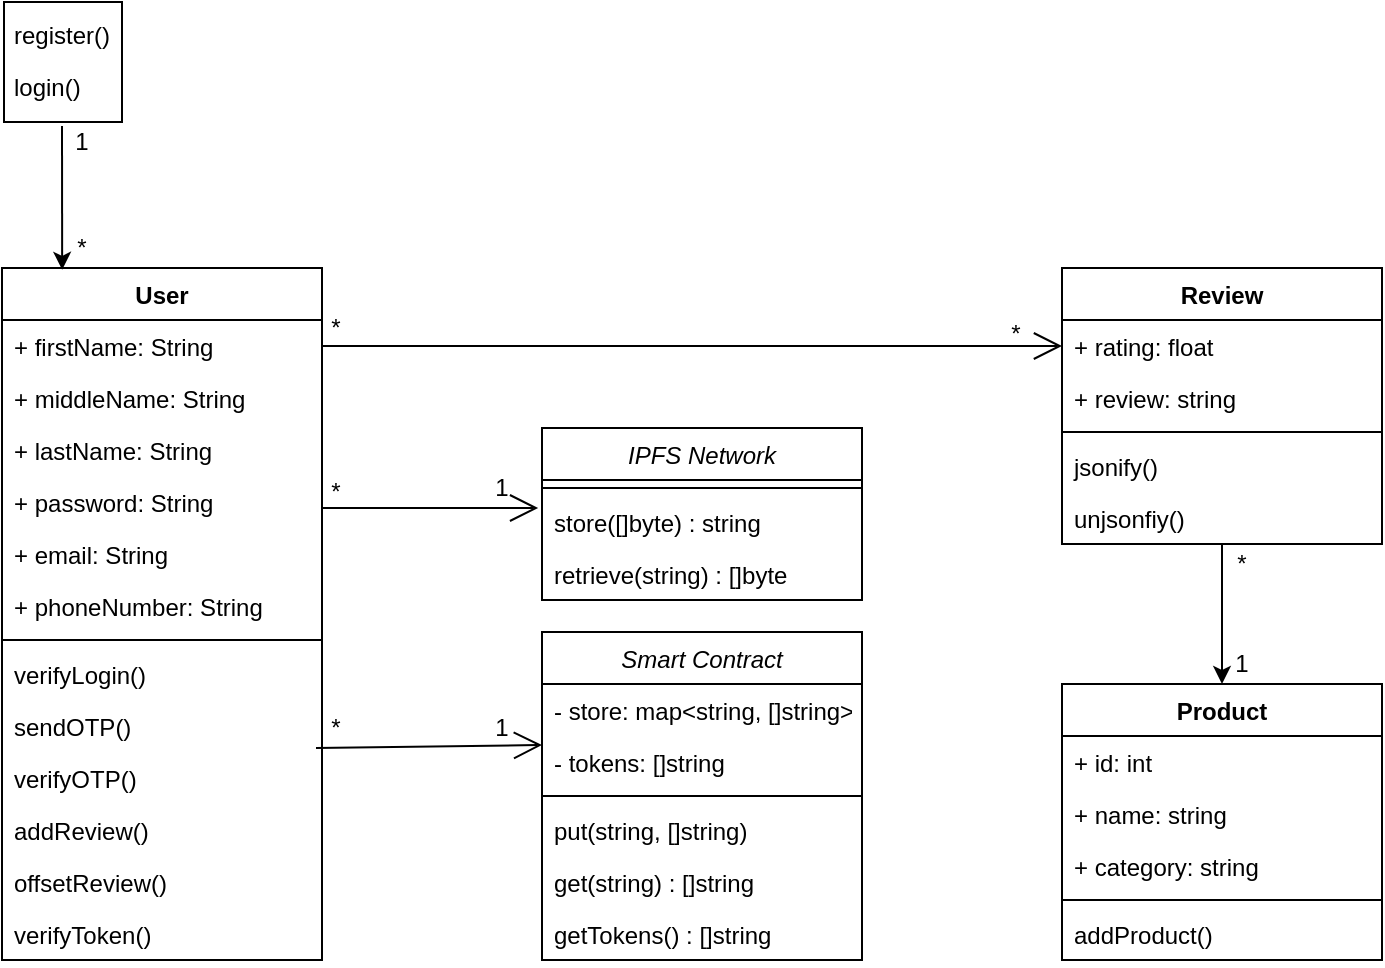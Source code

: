 <mxfile version="14.4.2" type="device"><diagram id="wdPWz4JIPlnxMpHDHww-" name="Page-1"><mxGraphModel dx="958" dy="568" grid="1" gridSize="10" guides="1" tooltips="1" connect="1" arrows="1" fold="1" page="1" pageScale="1" pageWidth="850" pageHeight="1100" math="0" shadow="0"><root><mxCell id="0"/><mxCell id="1" parent="0"/><mxCell id="s7AOD7sa34dvjV7KfI_O-47" value="" style="rounded=0;whiteSpace=wrap;html=1;" vertex="1" parent="1"><mxGeometry x="131" y="27" width="59" height="60" as="geometry"/></mxCell><mxCell id="s7AOD7sa34dvjV7KfI_O-8" value="User" style="swimlane;fontStyle=1;align=center;verticalAlign=top;childLayout=stackLayout;horizontal=1;startSize=26;horizontalStack=0;resizeParent=1;resizeParentMax=0;resizeLast=0;collapsible=1;marginBottom=0;" vertex="1" parent="1"><mxGeometry x="130" y="160" width="160" height="346" as="geometry"/></mxCell><mxCell id="s7AOD7sa34dvjV7KfI_O-12" value="+ firstName: String" style="text;strokeColor=none;fillColor=none;align=left;verticalAlign=top;spacingLeft=4;spacingRight=4;overflow=hidden;rotatable=0;points=[[0,0.5],[1,0.5]];portConstraint=eastwest;" vertex="1" parent="s7AOD7sa34dvjV7KfI_O-8"><mxGeometry y="26" width="160" height="26" as="geometry"/></mxCell><mxCell id="s7AOD7sa34dvjV7KfI_O-13" value="+ middleName: String" style="text;strokeColor=none;fillColor=none;align=left;verticalAlign=top;spacingLeft=4;spacingRight=4;overflow=hidden;rotatable=0;points=[[0,0.5],[1,0.5]];portConstraint=eastwest;" vertex="1" parent="s7AOD7sa34dvjV7KfI_O-8"><mxGeometry y="52" width="160" height="26" as="geometry"/></mxCell><mxCell id="s7AOD7sa34dvjV7KfI_O-14" value="+ lastName: String" style="text;strokeColor=none;fillColor=none;align=left;verticalAlign=top;spacingLeft=4;spacingRight=4;overflow=hidden;rotatable=0;points=[[0,0.5],[1,0.5]];portConstraint=eastwest;" vertex="1" parent="s7AOD7sa34dvjV7KfI_O-8"><mxGeometry y="78" width="160" height="26" as="geometry"/></mxCell><mxCell id="s7AOD7sa34dvjV7KfI_O-17" value="+ password: String" style="text;strokeColor=none;fillColor=none;align=left;verticalAlign=top;spacingLeft=4;spacingRight=4;overflow=hidden;rotatable=0;points=[[0,0.5],[1,0.5]];portConstraint=eastwest;" vertex="1" parent="s7AOD7sa34dvjV7KfI_O-8"><mxGeometry y="104" width="160" height="26" as="geometry"/></mxCell><mxCell id="s7AOD7sa34dvjV7KfI_O-16" value="+ email: String" style="text;strokeColor=none;fillColor=none;align=left;verticalAlign=top;spacingLeft=4;spacingRight=4;overflow=hidden;rotatable=0;points=[[0,0.5],[1,0.5]];portConstraint=eastwest;" vertex="1" parent="s7AOD7sa34dvjV7KfI_O-8"><mxGeometry y="130" width="160" height="26" as="geometry"/></mxCell><mxCell id="s7AOD7sa34dvjV7KfI_O-15" value="+ phoneNumber: String" style="text;strokeColor=none;fillColor=none;align=left;verticalAlign=top;spacingLeft=4;spacingRight=4;overflow=hidden;rotatable=0;points=[[0,0.5],[1,0.5]];portConstraint=eastwest;" vertex="1" parent="s7AOD7sa34dvjV7KfI_O-8"><mxGeometry y="156" width="160" height="26" as="geometry"/></mxCell><mxCell id="s7AOD7sa34dvjV7KfI_O-10" value="" style="line;strokeWidth=1;fillColor=none;align=left;verticalAlign=middle;spacingTop=-1;spacingLeft=3;spacingRight=3;rotatable=0;labelPosition=right;points=[];portConstraint=eastwest;" vertex="1" parent="s7AOD7sa34dvjV7KfI_O-8"><mxGeometry y="182" width="160" height="8" as="geometry"/></mxCell><mxCell id="s7AOD7sa34dvjV7KfI_O-23" value="verifyLogin()" style="text;strokeColor=none;fillColor=none;align=left;verticalAlign=top;spacingLeft=4;spacingRight=4;overflow=hidden;rotatable=0;points=[[0,0.5],[1,0.5]];portConstraint=eastwest;" vertex="1" parent="s7AOD7sa34dvjV7KfI_O-8"><mxGeometry y="190" width="160" height="26" as="geometry"/></mxCell><mxCell id="s7AOD7sa34dvjV7KfI_O-31" value="sendOTP()" style="text;strokeColor=none;fillColor=none;align=left;verticalAlign=top;spacingLeft=4;spacingRight=4;overflow=hidden;rotatable=0;points=[[0,0.5],[1,0.5]];portConstraint=eastwest;" vertex="1" parent="s7AOD7sa34dvjV7KfI_O-8"><mxGeometry y="216" width="160" height="26" as="geometry"/></mxCell><mxCell id="s7AOD7sa34dvjV7KfI_O-30" value="verifyOTP()" style="text;strokeColor=none;fillColor=none;align=left;verticalAlign=top;spacingLeft=4;spacingRight=4;overflow=hidden;rotatable=0;points=[[0,0.5],[1,0.5]];portConstraint=eastwest;" vertex="1" parent="s7AOD7sa34dvjV7KfI_O-8"><mxGeometry y="242" width="160" height="26" as="geometry"/></mxCell><mxCell id="s7AOD7sa34dvjV7KfI_O-24" value="addReview()" style="text;strokeColor=none;fillColor=none;align=left;verticalAlign=top;spacingLeft=4;spacingRight=4;overflow=hidden;rotatable=0;points=[[0,0.5],[1,0.5]];portConstraint=eastwest;" vertex="1" parent="s7AOD7sa34dvjV7KfI_O-8"><mxGeometry y="268" width="160" height="26" as="geometry"/></mxCell><mxCell id="s7AOD7sa34dvjV7KfI_O-25" value="offsetReview()" style="text;strokeColor=none;fillColor=none;align=left;verticalAlign=top;spacingLeft=4;spacingRight=4;overflow=hidden;rotatable=0;points=[[0,0.5],[1,0.5]];portConstraint=eastwest;" vertex="1" parent="s7AOD7sa34dvjV7KfI_O-8"><mxGeometry y="294" width="160" height="26" as="geometry"/></mxCell><mxCell id="s7AOD7sa34dvjV7KfI_O-87" value="verifyToken()" style="text;strokeColor=none;fillColor=none;align=left;verticalAlign=top;spacingLeft=4;spacingRight=4;overflow=hidden;rotatable=0;points=[[0,0.5],[1,0.5]];portConstraint=eastwest;" vertex="1" parent="s7AOD7sa34dvjV7KfI_O-8"><mxGeometry y="320" width="160" height="26" as="geometry"/></mxCell><mxCell id="s7AOD7sa34dvjV7KfI_O-33" value="Product" style="swimlane;fontStyle=1;align=center;verticalAlign=top;childLayout=stackLayout;horizontal=1;startSize=26;horizontalStack=0;resizeParent=1;resizeParentMax=0;resizeLast=0;collapsible=1;marginBottom=0;" vertex="1" parent="1"><mxGeometry x="660" y="368" width="160" height="138" as="geometry"/></mxCell><mxCell id="s7AOD7sa34dvjV7KfI_O-37" value="+ id: int" style="text;strokeColor=none;fillColor=none;align=left;verticalAlign=top;spacingLeft=4;spacingRight=4;overflow=hidden;rotatable=0;points=[[0,0.5],[1,0.5]];portConstraint=eastwest;" vertex="1" parent="s7AOD7sa34dvjV7KfI_O-33"><mxGeometry y="26" width="160" height="26" as="geometry"/></mxCell><mxCell id="s7AOD7sa34dvjV7KfI_O-38" value="+ name: string" style="text;strokeColor=none;fillColor=none;align=left;verticalAlign=top;spacingLeft=4;spacingRight=4;overflow=hidden;rotatable=0;points=[[0,0.5],[1,0.5]];portConstraint=eastwest;" vertex="1" parent="s7AOD7sa34dvjV7KfI_O-33"><mxGeometry y="52" width="160" height="26" as="geometry"/></mxCell><mxCell id="s7AOD7sa34dvjV7KfI_O-40" value="+ category: string" style="text;strokeColor=none;fillColor=none;align=left;verticalAlign=top;spacingLeft=4;spacingRight=4;overflow=hidden;rotatable=0;points=[[0,0.5],[1,0.5]];portConstraint=eastwest;" vertex="1" parent="s7AOD7sa34dvjV7KfI_O-33"><mxGeometry y="78" width="160" height="26" as="geometry"/></mxCell><mxCell id="s7AOD7sa34dvjV7KfI_O-35" value="" style="line;strokeWidth=1;fillColor=none;align=left;verticalAlign=middle;spacingTop=-1;spacingLeft=3;spacingRight=3;rotatable=0;labelPosition=right;points=[];portConstraint=eastwest;" vertex="1" parent="s7AOD7sa34dvjV7KfI_O-33"><mxGeometry y="104" width="160" height="8" as="geometry"/></mxCell><mxCell id="s7AOD7sa34dvjV7KfI_O-36" value="addProduct()" style="text;strokeColor=none;fillColor=none;align=left;verticalAlign=top;spacingLeft=4;spacingRight=4;overflow=hidden;rotatable=0;points=[[0,0.5],[1,0.5]];portConstraint=eastwest;" vertex="1" parent="s7AOD7sa34dvjV7KfI_O-33"><mxGeometry y="112" width="160" height="26" as="geometry"/></mxCell><mxCell id="s7AOD7sa34dvjV7KfI_O-41" value="Review" style="swimlane;fontStyle=1;align=center;verticalAlign=top;childLayout=stackLayout;horizontal=1;startSize=26;horizontalStack=0;resizeParent=1;resizeParentMax=0;resizeLast=0;collapsible=1;marginBottom=0;" vertex="1" parent="1"><mxGeometry x="660" y="160" width="160" height="138" as="geometry"/></mxCell><mxCell id="s7AOD7sa34dvjV7KfI_O-19" value="+ rating: float" style="text;strokeColor=none;fillColor=none;align=left;verticalAlign=top;spacingLeft=4;spacingRight=4;overflow=hidden;rotatable=0;points=[[0,0.5],[1,0.5]];portConstraint=eastwest;" vertex="1" parent="s7AOD7sa34dvjV7KfI_O-41"><mxGeometry y="26" width="160" height="26" as="geometry"/></mxCell><mxCell id="s7AOD7sa34dvjV7KfI_O-20" value="+ review: string" style="text;strokeColor=none;fillColor=none;align=left;verticalAlign=top;spacingLeft=4;spacingRight=4;overflow=hidden;rotatable=0;points=[[0,0.5],[1,0.5]];portConstraint=eastwest;" vertex="1" parent="s7AOD7sa34dvjV7KfI_O-41"><mxGeometry y="52" width="160" height="26" as="geometry"/></mxCell><mxCell id="s7AOD7sa34dvjV7KfI_O-43" value="" style="line;strokeWidth=1;fillColor=none;align=left;verticalAlign=middle;spacingTop=-1;spacingLeft=3;spacingRight=3;rotatable=0;labelPosition=right;points=[];portConstraint=eastwest;" vertex="1" parent="s7AOD7sa34dvjV7KfI_O-41"><mxGeometry y="78" width="160" height="8" as="geometry"/></mxCell><mxCell id="s7AOD7sa34dvjV7KfI_O-44" value="jsonify()" style="text;strokeColor=none;fillColor=none;align=left;verticalAlign=top;spacingLeft=4;spacingRight=4;overflow=hidden;rotatable=0;points=[[0,0.5],[1,0.5]];portConstraint=eastwest;" vertex="1" parent="s7AOD7sa34dvjV7KfI_O-41"><mxGeometry y="86" width="160" height="26" as="geometry"/></mxCell><mxCell id="s7AOD7sa34dvjV7KfI_O-46" value="unjsonfiy()" style="text;strokeColor=none;fillColor=none;align=left;verticalAlign=top;spacingLeft=4;spacingRight=4;overflow=hidden;rotatable=0;points=[[0,0.5],[1,0.5]];portConstraint=eastwest;" vertex="1" parent="s7AOD7sa34dvjV7KfI_O-41"><mxGeometry y="112" width="160" height="26" as="geometry"/></mxCell><mxCell id="s7AOD7sa34dvjV7KfI_O-11" value="register()" style="text;strokeColor=none;fillColor=none;align=left;verticalAlign=top;spacingLeft=4;spacingRight=4;overflow=hidden;rotatable=0;points=[[0,0.5],[1,0.5]];portConstraint=eastwest;" vertex="1" parent="1"><mxGeometry x="130" y="30" width="160" height="26" as="geometry"/></mxCell><mxCell id="s7AOD7sa34dvjV7KfI_O-22" value="login()" style="text;strokeColor=none;fillColor=none;align=left;verticalAlign=top;spacingLeft=4;spacingRight=4;overflow=hidden;rotatable=0;points=[[0,0.5],[1,0.5]];portConstraint=eastwest;" vertex="1" parent="1"><mxGeometry x="130" y="56" width="160" height="26" as="geometry"/></mxCell><mxCell id="s7AOD7sa34dvjV7KfI_O-49" value="" style="endArrow=classic;html=1;entryX=0.188;entryY=0.006;entryDx=0;entryDy=0;entryPerimeter=0;" edge="1" parent="1"><mxGeometry width="50" height="50" relative="1" as="geometry"><mxPoint x="160" y="89" as="sourcePoint"/><mxPoint x="160.08" y="160.92" as="targetPoint"/></mxGeometry></mxCell><mxCell id="s7AOD7sa34dvjV7KfI_O-51" value="1" style="text;html=1;strokeColor=none;fillColor=none;align=center;verticalAlign=middle;whiteSpace=wrap;rounded=0;" vertex="1" parent="1"><mxGeometry x="150" y="87" width="40" height="20" as="geometry"/></mxCell><mxCell id="s7AOD7sa34dvjV7KfI_O-53" value="*" style="text;html=1;strokeColor=none;fillColor=none;align=center;verticalAlign=middle;whiteSpace=wrap;rounded=0;" vertex="1" parent="1"><mxGeometry x="150" y="140" width="40" height="20" as="geometry"/></mxCell><mxCell id="s7AOD7sa34dvjV7KfI_O-65" value="" style="endArrow=classic;html=1;entryX=0.5;entryY=0;entryDx=0;entryDy=0;exitX=0.5;exitY=1;exitDx=0;exitDy=0;" edge="1" parent="1" source="s7AOD7sa34dvjV7KfI_O-41" target="s7AOD7sa34dvjV7KfI_O-33"><mxGeometry width="50" height="50" relative="1" as="geometry"><mxPoint x="400" y="320" as="sourcePoint"/><mxPoint x="450" y="270" as="targetPoint"/></mxGeometry></mxCell><mxCell id="s7AOD7sa34dvjV7KfI_O-66" value="1" style="text;html=1;strokeColor=none;fillColor=none;align=center;verticalAlign=middle;whiteSpace=wrap;rounded=0;" vertex="1" parent="1"><mxGeometry x="730" y="348" width="40" height="20" as="geometry"/></mxCell><mxCell id="s7AOD7sa34dvjV7KfI_O-67" value="*" style="text;html=1;strokeColor=none;fillColor=none;align=center;verticalAlign=middle;whiteSpace=wrap;rounded=0;" vertex="1" parent="1"><mxGeometry x="730" y="298" width="40" height="20" as="geometry"/></mxCell><mxCell id="s7AOD7sa34dvjV7KfI_O-69" value="Smart Contract" style="swimlane;fontStyle=2;align=center;verticalAlign=top;childLayout=stackLayout;horizontal=1;startSize=26;horizontalStack=0;resizeParent=1;resizeLast=0;collapsible=1;marginBottom=0;rounded=0;shadow=0;strokeWidth=1;" vertex="1" parent="1"><mxGeometry x="400" y="342" width="160" height="164" as="geometry"><mxRectangle x="230" y="140" width="160" height="26" as="alternateBounds"/></mxGeometry></mxCell><mxCell id="s7AOD7sa34dvjV7KfI_O-70" value="- store: map&lt;string, []string&gt;" style="text;align=left;verticalAlign=top;spacingLeft=4;spacingRight=4;overflow=hidden;rotatable=0;points=[[0,0.5],[1,0.5]];portConstraint=eastwest;" vertex="1" parent="s7AOD7sa34dvjV7KfI_O-69"><mxGeometry y="26" width="160" height="26" as="geometry"/></mxCell><mxCell id="s7AOD7sa34dvjV7KfI_O-71" value="- tokens: []string" style="text;align=left;verticalAlign=top;spacingLeft=4;spacingRight=4;overflow=hidden;rotatable=0;points=[[0,0.5],[1,0.5]];portConstraint=eastwest;rounded=0;shadow=0;html=0;" vertex="1" parent="s7AOD7sa34dvjV7KfI_O-69"><mxGeometry y="52" width="160" height="26" as="geometry"/></mxCell><mxCell id="s7AOD7sa34dvjV7KfI_O-72" value="" style="line;html=1;strokeWidth=1;align=left;verticalAlign=middle;spacingTop=-1;spacingLeft=3;spacingRight=3;rotatable=0;labelPosition=right;points=[];portConstraint=eastwest;" vertex="1" parent="s7AOD7sa34dvjV7KfI_O-69"><mxGeometry y="78" width="160" height="8" as="geometry"/></mxCell><mxCell id="s7AOD7sa34dvjV7KfI_O-73" value="put(string, []string)" style="text;align=left;verticalAlign=top;spacingLeft=4;spacingRight=4;overflow=hidden;rotatable=0;points=[[0,0.5],[1,0.5]];portConstraint=eastwest;" vertex="1" parent="s7AOD7sa34dvjV7KfI_O-69"><mxGeometry y="86" width="160" height="26" as="geometry"/></mxCell><mxCell id="s7AOD7sa34dvjV7KfI_O-74" value="get(string) : []string" style="text;align=left;verticalAlign=top;spacingLeft=4;spacingRight=4;overflow=hidden;rotatable=0;points=[[0,0.5],[1,0.5]];portConstraint=eastwest;" vertex="1" parent="s7AOD7sa34dvjV7KfI_O-69"><mxGeometry y="112" width="160" height="26" as="geometry"/></mxCell><mxCell id="s7AOD7sa34dvjV7KfI_O-75" value="getTokens() : []string" style="text;align=left;verticalAlign=top;spacingLeft=4;spacingRight=4;overflow=hidden;rotatable=0;points=[[0,0.5],[1,0.5]];portConstraint=eastwest;" vertex="1" parent="s7AOD7sa34dvjV7KfI_O-69"><mxGeometry y="138" width="160" height="26" as="geometry"/></mxCell><mxCell id="s7AOD7sa34dvjV7KfI_O-80" value="IPFS Network" style="swimlane;fontStyle=2;align=center;verticalAlign=top;childLayout=stackLayout;horizontal=1;startSize=26;horizontalStack=0;resizeParent=1;resizeLast=0;collapsible=1;marginBottom=0;rounded=0;shadow=0;strokeWidth=1;" vertex="1" parent="1"><mxGeometry x="400" y="240" width="160" height="86" as="geometry"><mxRectangle x="230" y="140" width="160" height="26" as="alternateBounds"/></mxGeometry></mxCell><mxCell id="s7AOD7sa34dvjV7KfI_O-81" value="" style="line;html=1;strokeWidth=1;align=left;verticalAlign=middle;spacingTop=-1;spacingLeft=3;spacingRight=3;rotatable=0;labelPosition=right;points=[];portConstraint=eastwest;" vertex="1" parent="s7AOD7sa34dvjV7KfI_O-80"><mxGeometry y="26" width="160" height="8" as="geometry"/></mxCell><mxCell id="s7AOD7sa34dvjV7KfI_O-82" value="store([]byte) : string" style="text;align=left;verticalAlign=top;spacingLeft=4;spacingRight=4;overflow=hidden;rotatable=0;points=[[0,0.5],[1,0.5]];portConstraint=eastwest;" vertex="1" parent="s7AOD7sa34dvjV7KfI_O-80"><mxGeometry y="34" width="160" height="26" as="geometry"/></mxCell><mxCell id="s7AOD7sa34dvjV7KfI_O-83" value="retrieve(string) : []byte" style="text;align=left;verticalAlign=top;spacingLeft=4;spacingRight=4;overflow=hidden;rotatable=0;points=[[0,0.5],[1,0.5]];portConstraint=eastwest;" vertex="1" parent="s7AOD7sa34dvjV7KfI_O-80"><mxGeometry y="60" width="160" height="26" as="geometry"/></mxCell><mxCell id="s7AOD7sa34dvjV7KfI_O-84" value="" style="endArrow=open;endFill=1;endSize=12;html=1;exitX=1;exitY=0.5;exitDx=0;exitDy=0;entryX=0;entryY=0.5;entryDx=0;entryDy=0;" edge="1" parent="1" source="s7AOD7sa34dvjV7KfI_O-12" target="s7AOD7sa34dvjV7KfI_O-19"><mxGeometry width="160" relative="1" as="geometry"><mxPoint x="560" y="202.5" as="sourcePoint"/><mxPoint x="660" y="203" as="targetPoint"/></mxGeometry></mxCell><mxCell id="s7AOD7sa34dvjV7KfI_O-85" value="" style="endArrow=open;endFill=1;endSize=12;html=1;entryX=-0.012;entryY=0.231;entryDx=0;entryDy=0;entryPerimeter=0;" edge="1" parent="1" target="s7AOD7sa34dvjV7KfI_O-82"><mxGeometry width="160" relative="1" as="geometry"><mxPoint x="290" y="280" as="sourcePoint"/><mxPoint x="510" y="290" as="targetPoint"/></mxGeometry></mxCell><mxCell id="s7AOD7sa34dvjV7KfI_O-86" value="" style="endArrow=open;endFill=1;endSize=12;html=1;exitX=0.25;exitY=1;exitDx=0;exitDy=0;entryX=-0.012;entryY=0.231;entryDx=0;entryDy=0;entryPerimeter=0;" edge="1" parent="1" source="s7AOD7sa34dvjV7KfI_O-98"><mxGeometry width="160" relative="1" as="geometry"><mxPoint x="291.92" y="397.5" as="sourcePoint"/><mxPoint x="400.0" y="398.506" as="targetPoint"/></mxGeometry></mxCell><mxCell id="s7AOD7sa34dvjV7KfI_O-88" value="1" style="text;html=1;strokeColor=none;fillColor=none;align=center;verticalAlign=middle;whiteSpace=wrap;rounded=0;" vertex="1" parent="1"><mxGeometry x="360" y="260" width="40" height="20" as="geometry"/></mxCell><mxCell id="s7AOD7sa34dvjV7KfI_O-91" value="*" style="text;html=1;strokeColor=none;fillColor=none;align=center;verticalAlign=middle;whiteSpace=wrap;rounded=0;" vertex="1" parent="1"><mxGeometry x="277" y="262" width="40" height="20" as="geometry"/></mxCell><mxCell id="s7AOD7sa34dvjV7KfI_O-98" value="*" style="text;html=1;strokeColor=none;fillColor=none;align=center;verticalAlign=middle;whiteSpace=wrap;rounded=0;" vertex="1" parent="1"><mxGeometry x="277" y="380" width="40" height="20" as="geometry"/></mxCell><mxCell id="s7AOD7sa34dvjV7KfI_O-99" value="1" style="text;html=1;strokeColor=none;fillColor=none;align=center;verticalAlign=middle;whiteSpace=wrap;rounded=0;" vertex="1" parent="1"><mxGeometry x="360" y="380" width="40" height="20" as="geometry"/></mxCell><mxCell id="s7AOD7sa34dvjV7KfI_O-100" value="*" style="text;html=1;strokeColor=none;fillColor=none;align=center;verticalAlign=middle;whiteSpace=wrap;rounded=0;" vertex="1" parent="1"><mxGeometry x="277" y="180" width="40" height="20" as="geometry"/></mxCell><mxCell id="s7AOD7sa34dvjV7KfI_O-102" value="*" style="text;html=1;strokeColor=none;fillColor=none;align=center;verticalAlign=middle;whiteSpace=wrap;rounded=0;" vertex="1" parent="1"><mxGeometry x="617" y="183" width="40" height="20" as="geometry"/></mxCell></root></mxGraphModel></diagram></mxfile>